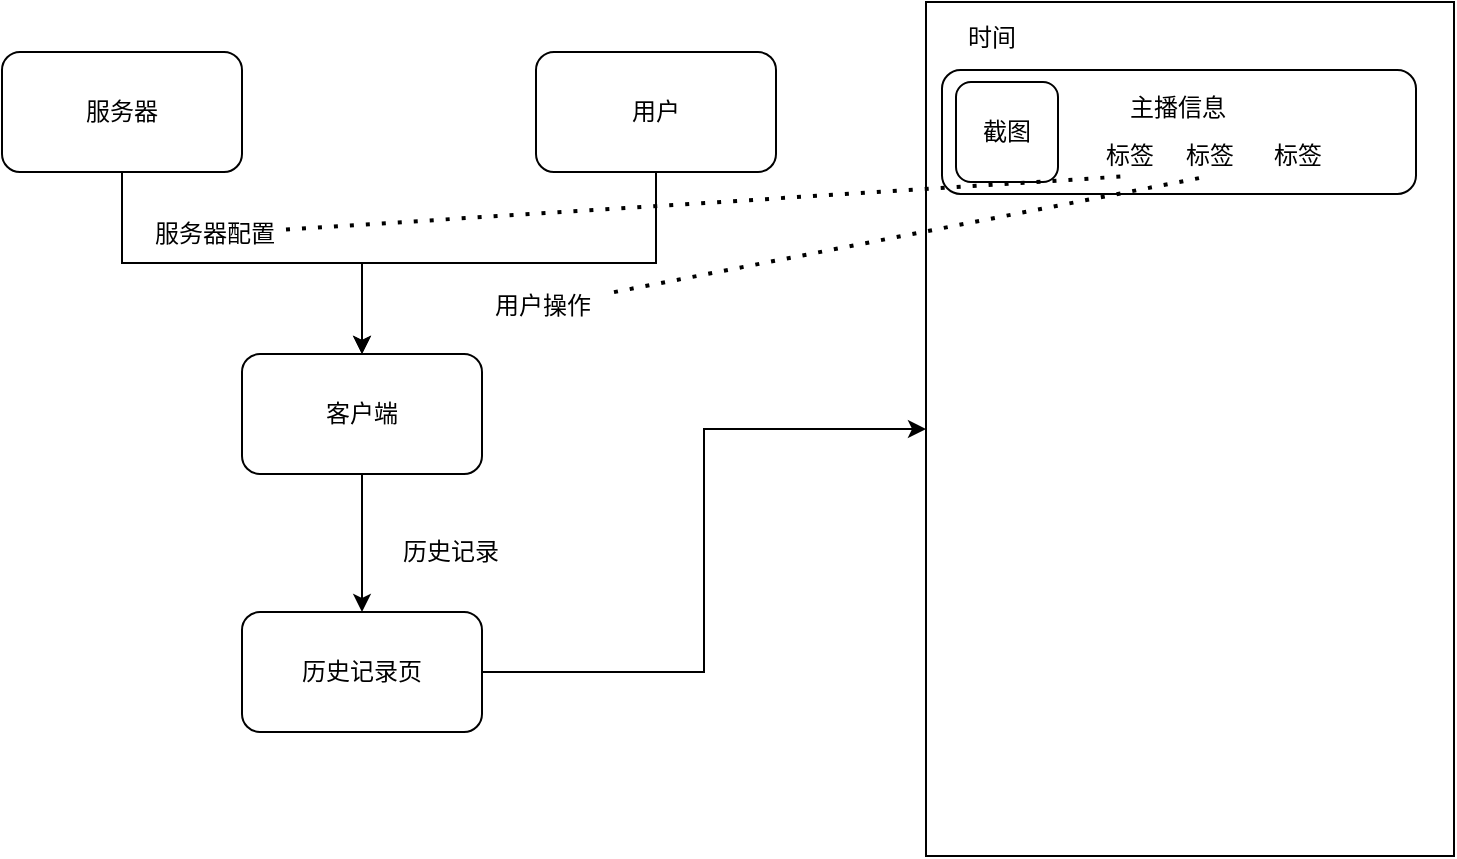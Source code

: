 <mxfile version="15.2.7" type="github" pages="4">
  <diagram id="qwXqPL1jZTqmXtVQwNe6" name="Page-1">
    <mxGraphModel dx="1422" dy="761" grid="0" gridSize="10" guides="1" tooltips="1" connect="1" arrows="1" fold="1" page="1" pageScale="1" pageWidth="827" pageHeight="1169" math="0" shadow="0">
      <root>
        <mxCell id="0" />
        <mxCell id="1" parent="0" />
        <mxCell id="ANcz5QHSVYEzU3Ld1evx-4" style="edgeStyle=orthogonalEdgeStyle;rounded=0;orthogonalLoop=1;jettySize=auto;html=1;exitX=0.5;exitY=1;exitDx=0;exitDy=0;" edge="1" parent="1" source="ANcz5QHSVYEzU3Ld1evx-1" target="ANcz5QHSVYEzU3Ld1evx-3">
          <mxGeometry relative="1" as="geometry" />
        </mxCell>
        <mxCell id="ANcz5QHSVYEzU3Ld1evx-1" value="服务器" style="rounded=1;whiteSpace=wrap;html=1;" vertex="1" parent="1">
          <mxGeometry x="40" y="123" width="120" height="60" as="geometry" />
        </mxCell>
        <mxCell id="ANcz5QHSVYEzU3Ld1evx-5" style="edgeStyle=orthogonalEdgeStyle;rounded=0;orthogonalLoop=1;jettySize=auto;html=1;exitX=0.5;exitY=1;exitDx=0;exitDy=0;" edge="1" parent="1" source="ANcz5QHSVYEzU3Ld1evx-2" target="ANcz5QHSVYEzU3Ld1evx-3">
          <mxGeometry relative="1" as="geometry" />
        </mxCell>
        <mxCell id="ANcz5QHSVYEzU3Ld1evx-2" value="用户" style="rounded=1;whiteSpace=wrap;html=1;" vertex="1" parent="1">
          <mxGeometry x="307" y="123" width="120" height="60" as="geometry" />
        </mxCell>
        <mxCell id="ANcz5QHSVYEzU3Ld1evx-7" style="edgeStyle=orthogonalEdgeStyle;rounded=0;orthogonalLoop=1;jettySize=auto;html=1;exitX=0.5;exitY=1;exitDx=0;exitDy=0;" edge="1" parent="1" source="ANcz5QHSVYEzU3Ld1evx-3" target="ANcz5QHSVYEzU3Ld1evx-6">
          <mxGeometry relative="1" as="geometry" />
        </mxCell>
        <mxCell id="ANcz5QHSVYEzU3Ld1evx-3" value="客户端" style="rounded=1;whiteSpace=wrap;html=1;" vertex="1" parent="1">
          <mxGeometry x="160" y="274" width="120" height="60" as="geometry" />
        </mxCell>
        <mxCell id="ANcz5QHSVYEzU3Ld1evx-20" style="edgeStyle=orthogonalEdgeStyle;rounded=0;orthogonalLoop=1;jettySize=auto;html=1;exitX=1;exitY=0.5;exitDx=0;exitDy=0;" edge="1" parent="1" source="ANcz5QHSVYEzU3Ld1evx-6" target="ANcz5QHSVYEzU3Ld1evx-12">
          <mxGeometry relative="1" as="geometry" />
        </mxCell>
        <mxCell id="ANcz5QHSVYEzU3Ld1evx-6" value="历史记录页" style="rounded=1;whiteSpace=wrap;html=1;" vertex="1" parent="1">
          <mxGeometry x="160" y="403" width="120" height="60" as="geometry" />
        </mxCell>
        <mxCell id="ANcz5QHSVYEzU3Ld1evx-8" value="服务器配置" style="text;html=1;strokeColor=none;fillColor=none;align=center;verticalAlign=middle;whiteSpace=wrap;rounded=0;" vertex="1" parent="1">
          <mxGeometry x="111" y="204" width="71" height="20" as="geometry" />
        </mxCell>
        <mxCell id="ANcz5QHSVYEzU3Ld1evx-9" value="用户操作" style="text;html=1;strokeColor=none;fillColor=none;align=center;verticalAlign=middle;whiteSpace=wrap;rounded=0;" vertex="1" parent="1">
          <mxGeometry x="275" y="240" width="71" height="20" as="geometry" />
        </mxCell>
        <mxCell id="ANcz5QHSVYEzU3Ld1evx-10" value="历史记录" style="text;html=1;strokeColor=none;fillColor=none;align=center;verticalAlign=middle;whiteSpace=wrap;rounded=0;" vertex="1" parent="1">
          <mxGeometry x="229" y="363" width="71" height="20" as="geometry" />
        </mxCell>
        <mxCell id="ANcz5QHSVYEzU3Ld1evx-12" value="" style="rounded=0;whiteSpace=wrap;html=1;" vertex="1" parent="1">
          <mxGeometry x="502" y="98" width="264" height="427" as="geometry" />
        </mxCell>
        <mxCell id="ANcz5QHSVYEzU3Ld1evx-13" value="" style="rounded=1;whiteSpace=wrap;html=1;" vertex="1" parent="1">
          <mxGeometry x="510" y="132" width="237" height="62" as="geometry" />
        </mxCell>
        <mxCell id="ANcz5QHSVYEzU3Ld1evx-14" value="截图" style="rounded=1;whiteSpace=wrap;html=1;" vertex="1" parent="1">
          <mxGeometry x="517" y="138" width="51" height="50" as="geometry" />
        </mxCell>
        <mxCell id="ANcz5QHSVYEzU3Ld1evx-15" value="标签" style="text;html=1;strokeColor=none;fillColor=none;align=center;verticalAlign=middle;whiteSpace=wrap;rounded=0;" vertex="1" parent="1">
          <mxGeometry x="584" y="165" width="40" height="20" as="geometry" />
        </mxCell>
        <mxCell id="ANcz5QHSVYEzU3Ld1evx-16" value="时间" style="text;html=1;strokeColor=none;fillColor=none;align=center;verticalAlign=middle;whiteSpace=wrap;rounded=0;" vertex="1" parent="1">
          <mxGeometry x="515" y="106" width="40" height="20" as="geometry" />
        </mxCell>
        <mxCell id="ANcz5QHSVYEzU3Ld1evx-17" value="标签" style="text;html=1;strokeColor=none;fillColor=none;align=center;verticalAlign=middle;whiteSpace=wrap;rounded=0;" vertex="1" parent="1">
          <mxGeometry x="624" y="165" width="40" height="20" as="geometry" />
        </mxCell>
        <mxCell id="ANcz5QHSVYEzU3Ld1evx-18" value="标签" style="text;html=1;strokeColor=none;fillColor=none;align=center;verticalAlign=middle;whiteSpace=wrap;rounded=0;" vertex="1" parent="1">
          <mxGeometry x="668" y="165" width="40" height="20" as="geometry" />
        </mxCell>
        <mxCell id="ANcz5QHSVYEzU3Ld1evx-19" value="主播信息" style="text;html=1;strokeColor=none;fillColor=none;align=center;verticalAlign=middle;whiteSpace=wrap;rounded=0;" vertex="1" parent="1">
          <mxGeometry x="588" y="141" width="80" height="20" as="geometry" />
        </mxCell>
        <mxCell id="ANcz5QHSVYEzU3Ld1evx-21" value="" style="endArrow=none;dashed=1;html=1;dashPattern=1 3;strokeWidth=2;entryX=0.5;entryY=1;entryDx=0;entryDy=0;" edge="1" parent="1" source="ANcz5QHSVYEzU3Ld1evx-9" target="ANcz5QHSVYEzU3Ld1evx-17">
          <mxGeometry width="50" height="50" relative="1" as="geometry">
            <mxPoint x="387" y="401" as="sourcePoint" />
            <mxPoint x="437" y="351" as="targetPoint" />
          </mxGeometry>
        </mxCell>
        <mxCell id="ANcz5QHSVYEzU3Ld1evx-23" value="" style="endArrow=none;dashed=1;html=1;dashPattern=1 3;strokeWidth=2;entryX=0.5;entryY=1;entryDx=0;entryDy=0;" edge="1" parent="1" source="ANcz5QHSVYEzU3Ld1evx-8" target="ANcz5QHSVYEzU3Ld1evx-15">
          <mxGeometry width="50" height="50" relative="1" as="geometry">
            <mxPoint x="326" y="360" as="sourcePoint" />
            <mxPoint x="376" y="310" as="targetPoint" />
          </mxGeometry>
        </mxCell>
      </root>
    </mxGraphModel>
  </diagram>
  <diagram id="qm72mRrXHzzx4t9o1tpg" name="Page-2">
    <mxGraphModel dx="1422" dy="761" grid="0" gridSize="10" guides="1" tooltips="1" connect="1" arrows="1" fold="1" page="1" pageScale="1" pageWidth="827" pageHeight="1169" math="0" shadow="0">
      <root>
        <mxCell id="htBjH8hkSd672Z7_vThz-0" />
        <mxCell id="htBjH8hkSd672Z7_vThz-1" parent="htBjH8hkSd672Z7_vThz-0" />
        <mxCell id="htBjH8hkSd672Z7_vThz-11" style="edgeStyle=orthogonalEdgeStyle;rounded=0;orthogonalLoop=1;jettySize=auto;html=1;exitX=0.25;exitY=1;exitDx=0;exitDy=0;entryX=0.25;entryY=0;entryDx=0;entryDy=0;fillColor=#dae8fc;strokeColor=#6c8ebf;" edge="1" parent="htBjH8hkSd672Z7_vThz-1" source="htBjH8hkSd672Z7_vThz-2" target="htBjH8hkSd672Z7_vThz-10">
          <mxGeometry relative="1" as="geometry" />
        </mxCell>
        <mxCell id="htBjH8hkSd672Z7_vThz-2" value="用户A" style="rounded=1;whiteSpace=wrap;html=1;" vertex="1" parent="htBjH8hkSd672Z7_vThz-1">
          <mxGeometry x="192" y="110" width="120" height="60" as="geometry" />
        </mxCell>
        <mxCell id="htBjH8hkSd672Z7_vThz-14" style="edgeStyle=orthogonalEdgeStyle;rounded=0;orthogonalLoop=1;jettySize=auto;html=1;exitX=0.5;exitY=1;exitDx=0;exitDy=0;fillColor=#f8cecc;strokeColor=#b85450;" edge="1" parent="htBjH8hkSd672Z7_vThz-1" source="htBjH8hkSd672Z7_vThz-3" target="htBjH8hkSd672Z7_vThz-10">
          <mxGeometry relative="1" as="geometry" />
        </mxCell>
        <mxCell id="htBjH8hkSd672Z7_vThz-3" value="用户B" style="rounded=1;whiteSpace=wrap;html=1;" vertex="1" parent="htBjH8hkSd672Z7_vThz-1">
          <mxGeometry x="396" y="110" width="120" height="60" as="geometry" />
        </mxCell>
        <mxCell id="htBjH8hkSd672Z7_vThz-17" style="edgeStyle=orthogonalEdgeStyle;rounded=0;orthogonalLoop=1;jettySize=auto;html=1;exitX=0.5;exitY=1;exitDx=0;exitDy=0;entryX=0.75;entryY=0;entryDx=0;entryDy=0;fillColor=#e1d5e7;strokeColor=#9673a6;" edge="1" parent="htBjH8hkSd672Z7_vThz-1" source="htBjH8hkSd672Z7_vThz-4" target="htBjH8hkSd672Z7_vThz-10">
          <mxGeometry relative="1" as="geometry" />
        </mxCell>
        <mxCell id="htBjH8hkSd672Z7_vThz-4" value="用户C" style="rounded=1;whiteSpace=wrap;html=1;" vertex="1" parent="htBjH8hkSd672Z7_vThz-1">
          <mxGeometry x="605" y="110" width="120" height="60" as="geometry" />
        </mxCell>
        <mxCell id="htBjH8hkSd672Z7_vThz-5" value="记录A" style="rounded=1;whiteSpace=wrap;html=1;" vertex="1" parent="htBjH8hkSd672Z7_vThz-1">
          <mxGeometry x="184" y="494" width="120" height="60" as="geometry" />
        </mxCell>
        <mxCell id="htBjH8hkSd672Z7_vThz-6" value="记录B" style="rounded=1;whiteSpace=wrap;html=1;" vertex="1" parent="htBjH8hkSd672Z7_vThz-1">
          <mxGeometry x="396" y="496" width="120" height="60" as="geometry" />
        </mxCell>
        <mxCell id="htBjH8hkSd672Z7_vThz-7" value="记录C" style="rounded=1;whiteSpace=wrap;html=1;" vertex="1" parent="htBjH8hkSd672Z7_vThz-1">
          <mxGeometry x="595" y="494" width="120" height="60" as="geometry" />
        </mxCell>
        <mxCell id="htBjH8hkSd672Z7_vThz-13" style="edgeStyle=orthogonalEdgeStyle;rounded=0;orthogonalLoop=1;jettySize=auto;html=1;exitX=0.25;exitY=1;exitDx=0;exitDy=0;fillColor=#dae8fc;strokeColor=#6c8ebf;" edge="1" parent="htBjH8hkSd672Z7_vThz-1" source="htBjH8hkSd672Z7_vThz-8" target="htBjH8hkSd672Z7_vThz-5">
          <mxGeometry relative="1" as="geometry" />
        </mxCell>
        <mxCell id="htBjH8hkSd672Z7_vThz-16" style="edgeStyle=orthogonalEdgeStyle;rounded=0;orthogonalLoop=1;jettySize=auto;html=1;exitX=0.5;exitY=1;exitDx=0;exitDy=0;fillColor=#f8cecc;strokeColor=#b85450;" edge="1" parent="htBjH8hkSd672Z7_vThz-1" source="htBjH8hkSd672Z7_vThz-8" target="htBjH8hkSd672Z7_vThz-6">
          <mxGeometry relative="1" as="geometry" />
        </mxCell>
        <mxCell id="htBjH8hkSd672Z7_vThz-19" style="edgeStyle=orthogonalEdgeStyle;rounded=0;orthogonalLoop=1;jettySize=auto;html=1;exitX=0.75;exitY=1;exitDx=0;exitDy=0;fillColor=#e1d5e7;strokeColor=#9673a6;" edge="1" parent="htBjH8hkSd672Z7_vThz-1" source="htBjH8hkSd672Z7_vThz-8" target="htBjH8hkSd672Z7_vThz-7">
          <mxGeometry relative="1" as="geometry" />
        </mxCell>
        <mxCell id="htBjH8hkSd672Z7_vThz-8" value="客户端" style="rounded=1;whiteSpace=wrap;html=1;" vertex="1" parent="htBjH8hkSd672Z7_vThz-1">
          <mxGeometry x="396" y="366" width="120" height="60" as="geometry" />
        </mxCell>
        <mxCell id="htBjH8hkSd672Z7_vThz-12" style="edgeStyle=orthogonalEdgeStyle;rounded=0;orthogonalLoop=1;jettySize=auto;html=1;exitX=0.25;exitY=1;exitDx=0;exitDy=0;entryX=0.25;entryY=0;entryDx=0;entryDy=0;fillColor=#dae8fc;strokeColor=#6c8ebf;" edge="1" parent="htBjH8hkSd672Z7_vThz-1" source="htBjH8hkSd672Z7_vThz-10" target="htBjH8hkSd672Z7_vThz-8">
          <mxGeometry relative="1" as="geometry" />
        </mxCell>
        <mxCell id="htBjH8hkSd672Z7_vThz-15" style="edgeStyle=orthogonalEdgeStyle;rounded=0;orthogonalLoop=1;jettySize=auto;html=1;exitX=0.5;exitY=1;exitDx=0;exitDy=0;entryX=0.5;entryY=0;entryDx=0;entryDy=0;fillColor=#f8cecc;strokeColor=#b85450;" edge="1" parent="htBjH8hkSd672Z7_vThz-1" source="htBjH8hkSd672Z7_vThz-10" target="htBjH8hkSd672Z7_vThz-8">
          <mxGeometry relative="1" as="geometry" />
        </mxCell>
        <mxCell id="htBjH8hkSd672Z7_vThz-18" style="edgeStyle=orthogonalEdgeStyle;rounded=0;orthogonalLoop=1;jettySize=auto;html=1;exitX=0.75;exitY=1;exitDx=0;exitDy=0;entryX=0.75;entryY=0;entryDx=0;entryDy=0;fillColor=#e1d5e7;strokeColor=#9673a6;" edge="1" parent="htBjH8hkSd672Z7_vThz-1" source="htBjH8hkSd672Z7_vThz-10" target="htBjH8hkSd672Z7_vThz-8">
          <mxGeometry relative="1" as="geometry" />
        </mxCell>
        <mxCell id="htBjH8hkSd672Z7_vThz-10" value="摄像头" style="rounded=1;whiteSpace=wrap;html=1;" vertex="1" parent="htBjH8hkSd672Z7_vThz-1">
          <mxGeometry x="396" y="254" width="120" height="60" as="geometry" />
        </mxCell>
      </root>
    </mxGraphModel>
  </diagram>
  <diagram id="Tmn17SFZwEzmoj3P6PJq" name="Page-3">
    <mxGraphModel dx="1422" dy="761" grid="0" gridSize="10" guides="1" tooltips="1" connect="1" arrows="1" fold="1" page="1" pageScale="1" pageWidth="827" pageHeight="1169" math="0" shadow="0">
      <root>
        <mxCell id="HSPwLinC1GMeOqthtuMj-0" />
        <mxCell id="HSPwLinC1GMeOqthtuMj-1" parent="HSPwLinC1GMeOqthtuMj-0" />
        <mxCell id="eZL0K9XpjZAKx-9QoNFF-16" style="edgeStyle=orthogonalEdgeStyle;rounded=0;orthogonalLoop=1;jettySize=auto;html=1;exitX=1;exitY=0.5;exitDx=0;exitDy=0;entryX=0;entryY=0.5;entryDx=0;entryDy=0;" edge="1" parent="HSPwLinC1GMeOqthtuMj-1" source="eZL0K9XpjZAKx-9QoNFF-0" target="eZL0K9XpjZAKx-9QoNFF-8">
          <mxGeometry relative="1" as="geometry" />
        </mxCell>
        <mxCell id="eZL0K9XpjZAKx-9QoNFF-0" value="" style="rounded=0;whiteSpace=wrap;html=1;" vertex="1" parent="HSPwLinC1GMeOqthtuMj-1">
          <mxGeometry x="22" y="81" width="264" height="427" as="geometry" />
        </mxCell>
        <mxCell id="eZL0K9XpjZAKx-9QoNFF-1" value="" style="rounded=1;whiteSpace=wrap;html=1;" vertex="1" parent="HSPwLinC1GMeOqthtuMj-1">
          <mxGeometry x="30" y="115" width="237" height="62" as="geometry" />
        </mxCell>
        <mxCell id="eZL0K9XpjZAKx-9QoNFF-2" value="截图" style="rounded=1;whiteSpace=wrap;html=1;" vertex="1" parent="HSPwLinC1GMeOqthtuMj-1">
          <mxGeometry x="37" y="121" width="51" height="50" as="geometry" />
        </mxCell>
        <mxCell id="eZL0K9XpjZAKx-9QoNFF-3" value="标签" style="text;html=1;strokeColor=none;fillColor=none;align=center;verticalAlign=middle;whiteSpace=wrap;rounded=0;" vertex="1" parent="HSPwLinC1GMeOqthtuMj-1">
          <mxGeometry x="104" y="148" width="40" height="20" as="geometry" />
        </mxCell>
        <mxCell id="eZL0K9XpjZAKx-9QoNFF-4" value="时间" style="text;html=1;strokeColor=none;fillColor=none;align=center;verticalAlign=middle;whiteSpace=wrap;rounded=0;" vertex="1" parent="HSPwLinC1GMeOqthtuMj-1">
          <mxGeometry x="35" y="89" width="40" height="20" as="geometry" />
        </mxCell>
        <mxCell id="eZL0K9XpjZAKx-9QoNFF-5" value="标签" style="text;html=1;strokeColor=none;fillColor=none;align=center;verticalAlign=middle;whiteSpace=wrap;rounded=0;" vertex="1" parent="HSPwLinC1GMeOqthtuMj-1">
          <mxGeometry x="144" y="148" width="40" height="20" as="geometry" />
        </mxCell>
        <mxCell id="eZL0K9XpjZAKx-9QoNFF-6" value="标签" style="text;html=1;strokeColor=none;fillColor=none;align=center;verticalAlign=middle;whiteSpace=wrap;rounded=0;" vertex="1" parent="HSPwLinC1GMeOqthtuMj-1">
          <mxGeometry x="188" y="148" width="40" height="20" as="geometry" />
        </mxCell>
        <mxCell id="eZL0K9XpjZAKx-9QoNFF-7" value="主播信息" style="text;html=1;strokeColor=none;fillColor=none;align=center;verticalAlign=middle;whiteSpace=wrap;rounded=0;" vertex="1" parent="HSPwLinC1GMeOqthtuMj-1">
          <mxGeometry x="108" y="124" width="80" height="20" as="geometry" />
        </mxCell>
        <mxCell id="eZL0K9XpjZAKx-9QoNFF-25" style="edgeStyle=orthogonalEdgeStyle;rounded=0;orthogonalLoop=1;jettySize=auto;html=1;exitX=1;exitY=0.5;exitDx=0;exitDy=0;entryX=0;entryY=0.5;entryDx=0;entryDy=0;" edge="1" parent="HSPwLinC1GMeOqthtuMj-1" source="eZL0K9XpjZAKx-9QoNFF-8" target="eZL0K9XpjZAKx-9QoNFF-17">
          <mxGeometry relative="1" as="geometry" />
        </mxCell>
        <mxCell id="eZL0K9XpjZAKx-9QoNFF-8" value="" style="rounded=0;whiteSpace=wrap;html=1;" vertex="1" parent="HSPwLinC1GMeOqthtuMj-1">
          <mxGeometry x="365" y="81" width="264" height="427" as="geometry" />
        </mxCell>
        <mxCell id="eZL0K9XpjZAKx-9QoNFF-9" value="" style="rounded=1;whiteSpace=wrap;html=1;" vertex="1" parent="HSPwLinC1GMeOqthtuMj-1">
          <mxGeometry x="373" y="115" width="237" height="215" as="geometry" />
        </mxCell>
        <mxCell id="eZL0K9XpjZAKx-9QoNFF-10" value="录播/直播流" style="rounded=1;whiteSpace=wrap;html=1;" vertex="1" parent="HSPwLinC1GMeOqthtuMj-1">
          <mxGeometry x="380" y="121" width="215" height="160" as="geometry" />
        </mxCell>
        <mxCell id="eZL0K9XpjZAKx-9QoNFF-11" value="标签" style="text;html=1;strokeColor=none;fillColor=none;align=center;verticalAlign=middle;whiteSpace=wrap;rounded=0;" vertex="1" parent="HSPwLinC1GMeOqthtuMj-1">
          <mxGeometry x="393" y="307" width="40" height="20" as="geometry" />
        </mxCell>
        <mxCell id="eZL0K9XpjZAKx-9QoNFF-12" value="时间" style="text;html=1;strokeColor=none;fillColor=none;align=center;verticalAlign=middle;whiteSpace=wrap;rounded=0;" vertex="1" parent="HSPwLinC1GMeOqthtuMj-1">
          <mxGeometry x="378" y="89" width="40" height="20" as="geometry" />
        </mxCell>
        <mxCell id="eZL0K9XpjZAKx-9QoNFF-13" value="标签" style="text;html=1;strokeColor=none;fillColor=none;align=center;verticalAlign=middle;whiteSpace=wrap;rounded=0;" vertex="1" parent="HSPwLinC1GMeOqthtuMj-1">
          <mxGeometry x="430" y="307" width="40" height="20" as="geometry" />
        </mxCell>
        <mxCell id="eZL0K9XpjZAKx-9QoNFF-14" value="标签" style="text;html=1;strokeColor=none;fillColor=none;align=center;verticalAlign=middle;whiteSpace=wrap;rounded=0;" vertex="1" parent="HSPwLinC1GMeOqthtuMj-1">
          <mxGeometry x="484" y="307" width="40" height="20" as="geometry" />
        </mxCell>
        <mxCell id="eZL0K9XpjZAKx-9QoNFF-15" value="主播信息" style="text;html=1;strokeColor=none;fillColor=none;align=center;verticalAlign=middle;whiteSpace=wrap;rounded=0;" vertex="1" parent="HSPwLinC1GMeOqthtuMj-1">
          <mxGeometry x="390" y="287" width="80" height="20" as="geometry" />
        </mxCell>
        <mxCell id="eZL0K9XpjZAKx-9QoNFF-17" value="录播间/直播间" style="rounded=0;whiteSpace=wrap;html=1;" vertex="1" parent="HSPwLinC1GMeOqthtuMj-1">
          <mxGeometry x="706" y="81" width="264" height="427" as="geometry" />
        </mxCell>
        <mxCell id="eZL0K9XpjZAKx-9QoNFF-26" value="历史记录" style="rounded=1;whiteSpace=wrap;html=1;" vertex="1" parent="HSPwLinC1GMeOqthtuMj-1">
          <mxGeometry x="707" y="330" width="117" height="124" as="geometry" />
        </mxCell>
        <mxCell id="eZL0K9XpjZAKx-9QoNFF-27" value="视线跟踪" style="text;html=1;align=center;verticalAlign=middle;resizable=0;points=[];autosize=1;strokeColor=none;fillColor=none;" vertex="1" parent="HSPwLinC1GMeOqthtuMj-1">
          <mxGeometry x="286" y="269" width="58" height="18" as="geometry" />
        </mxCell>
        <mxCell id="eZL0K9XpjZAKx-9QoNFF-28" value="视线跟踪" style="text;html=1;align=center;verticalAlign=middle;resizable=0;points=[];autosize=1;strokeColor=none;fillColor=none;" vertex="1" parent="HSPwLinC1GMeOqthtuMj-1">
          <mxGeometry x="636" y="271" width="58" height="18" as="geometry" />
        </mxCell>
        <mxCell id="eZL0K9XpjZAKx-9QoNFF-29" value="跳转进入" style="text;html=1;strokeColor=none;fillColor=none;align=center;verticalAlign=middle;whiteSpace=wrap;rounded=0;" vertex="1" parent="HSPwLinC1GMeOqthtuMj-1">
          <mxGeometry x="639" y="300" width="52" height="20" as="geometry" />
        </mxCell>
        <mxCell id="eZL0K9XpjZAKx-9QoNFF-30" value="调整UI" style="text;html=1;strokeColor=none;fillColor=none;align=center;verticalAlign=middle;whiteSpace=wrap;rounded=0;" vertex="1" parent="HSPwLinC1GMeOqthtuMj-1">
          <mxGeometry x="293" y="304" width="40" height="20" as="geometry" />
        </mxCell>
      </root>
    </mxGraphModel>
  </diagram>
  <diagram id="TzXUBDUp3NAncEFZr1VJ" name="Page-4">
    <mxGraphModel dx="1422" dy="761" grid="0" gridSize="10" guides="1" tooltips="1" connect="1" arrows="1" fold="1" page="1" pageScale="1" pageWidth="827" pageHeight="1169" math="0" shadow="0">
      <root>
        <mxCell id="DjuHmOukHgRCdNLXCys_-0" />
        <mxCell id="DjuHmOukHgRCdNLXCys_-1" parent="DjuHmOukHgRCdNLXCys_-0" />
        <mxCell id="3ym4OhCXw7hQ7-ODtTmE-0" value="" style="rounded=0;whiteSpace=wrap;html=1;" vertex="1" parent="DjuHmOukHgRCdNLXCys_-1">
          <mxGeometry x="22" y="81" width="264" height="427" as="geometry" />
        </mxCell>
        <mxCell id="3ym4OhCXw7hQ7-ODtTmE-29" style="edgeStyle=orthogonalEdgeStyle;rounded=0;orthogonalLoop=1;jettySize=auto;html=1;exitX=1;exitY=0.5;exitDx=0;exitDy=0;" edge="1" parent="DjuHmOukHgRCdNLXCys_-1" source="3ym4OhCXw7hQ7-ODtTmE-1" target="3ym4OhCXw7hQ7-ODtTmE-10">
          <mxGeometry relative="1" as="geometry" />
        </mxCell>
        <mxCell id="3ym4OhCXw7hQ7-ODtTmE-1" value="" style="rounded=1;whiteSpace=wrap;html=1;" vertex="1" parent="DjuHmOukHgRCdNLXCys_-1">
          <mxGeometry x="30" y="115" width="237" height="62" as="geometry" />
        </mxCell>
        <mxCell id="3ym4OhCXw7hQ7-ODtTmE-2" value="截图" style="rounded=1;whiteSpace=wrap;html=1;" vertex="1" parent="DjuHmOukHgRCdNLXCys_-1">
          <mxGeometry x="37" y="121" width="51" height="50" as="geometry" />
        </mxCell>
        <mxCell id="3ym4OhCXw7hQ7-ODtTmE-3" value="标签" style="text;html=1;strokeColor=none;fillColor=none;align=center;verticalAlign=middle;whiteSpace=wrap;rounded=0;" vertex="1" parent="DjuHmOukHgRCdNLXCys_-1">
          <mxGeometry x="104" y="148" width="40" height="20" as="geometry" />
        </mxCell>
        <mxCell id="3ym4OhCXw7hQ7-ODtTmE-4" value="时间" style="text;html=1;strokeColor=none;fillColor=none;align=center;verticalAlign=middle;whiteSpace=wrap;rounded=0;" vertex="1" parent="DjuHmOukHgRCdNLXCys_-1">
          <mxGeometry x="35" y="89" width="40" height="20" as="geometry" />
        </mxCell>
        <mxCell id="3ym4OhCXw7hQ7-ODtTmE-5" value="标签" style="text;html=1;strokeColor=none;fillColor=none;align=center;verticalAlign=middle;whiteSpace=wrap;rounded=0;" vertex="1" parent="DjuHmOukHgRCdNLXCys_-1">
          <mxGeometry x="144" y="148" width="40" height="20" as="geometry" />
        </mxCell>
        <mxCell id="3ym4OhCXw7hQ7-ODtTmE-6" value="标签" style="text;html=1;strokeColor=none;fillColor=none;align=center;verticalAlign=middle;whiteSpace=wrap;rounded=0;" vertex="1" parent="DjuHmOukHgRCdNLXCys_-1">
          <mxGeometry x="188" y="148" width="40" height="20" as="geometry" />
        </mxCell>
        <mxCell id="3ym4OhCXw7hQ7-ODtTmE-7" value="主播信息" style="text;html=1;strokeColor=none;fillColor=none;align=center;verticalAlign=middle;whiteSpace=wrap;rounded=0;" vertex="1" parent="DjuHmOukHgRCdNLXCys_-1">
          <mxGeometry x="108" y="124" width="80" height="20" as="geometry" />
        </mxCell>
        <mxCell id="3ym4OhCXw7hQ7-ODtTmE-10" value="" style="rounded=0;whiteSpace=wrap;html=1;" vertex="1" parent="DjuHmOukHgRCdNLXCys_-1">
          <mxGeometry x="388" y="81" width="264" height="427" as="geometry" />
        </mxCell>
        <mxCell id="3ym4OhCXw7hQ7-ODtTmE-24" style="edgeStyle=orthogonalEdgeStyle;rounded=0;orthogonalLoop=1;jettySize=auto;html=1;exitX=1;exitY=0.5;exitDx=0;exitDy=0;" edge="1" parent="DjuHmOukHgRCdNLXCys_-1" source="3ym4OhCXw7hQ7-ODtTmE-12">
          <mxGeometry relative="1" as="geometry">
            <mxPoint x="784" y="224" as="targetPoint" />
          </mxGeometry>
        </mxCell>
        <mxCell id="3ym4OhCXw7hQ7-ODtTmE-12" value="截图" style="rounded=1;whiteSpace=wrap;html=1;" vertex="1" parent="DjuHmOukHgRCdNLXCys_-1">
          <mxGeometry x="417" y="129" width="207" height="189" as="geometry" />
        </mxCell>
        <mxCell id="3ym4OhCXw7hQ7-ODtTmE-14" value="时间" style="text;html=1;strokeColor=none;fillColor=none;align=center;verticalAlign=middle;whiteSpace=wrap;rounded=0;" vertex="1" parent="DjuHmOukHgRCdNLXCys_-1">
          <mxGeometry x="401" y="89" width="40" height="20" as="geometry" />
        </mxCell>
        <mxCell id="3ym4OhCXw7hQ7-ODtTmE-17" value="主播信息" style="text;html=1;strokeColor=none;fillColor=none;align=center;verticalAlign=middle;whiteSpace=wrap;rounded=0;" vertex="1" parent="DjuHmOukHgRCdNLXCys_-1">
          <mxGeometry x="468" y="322" width="80" height="20" as="geometry" />
        </mxCell>
        <mxCell id="3ym4OhCXw7hQ7-ODtTmE-18" value="" style="rounded=1;whiteSpace=wrap;html=1;" vertex="1" parent="DjuHmOukHgRCdNLXCys_-1">
          <mxGeometry x="405" y="371" width="225" height="113" as="geometry" />
        </mxCell>
        <mxCell id="3ym4OhCXw7hQ7-ODtTmE-19" value="标签" style="text;html=1;strokeColor=none;fillColor=none;align=center;verticalAlign=middle;whiteSpace=wrap;rounded=0;" vertex="1" parent="DjuHmOukHgRCdNLXCys_-1">
          <mxGeometry x="417" y="386" width="40" height="20" as="geometry" />
        </mxCell>
        <mxCell id="3ym4OhCXw7hQ7-ODtTmE-20" value="标签" style="text;html=1;strokeColor=none;fillColor=none;align=center;verticalAlign=middle;whiteSpace=wrap;rounded=0;" vertex="1" parent="DjuHmOukHgRCdNLXCys_-1">
          <mxGeometry x="454" y="384" width="40" height="20" as="geometry" />
        </mxCell>
        <mxCell id="3ym4OhCXw7hQ7-ODtTmE-21" value="标签" style="text;html=1;strokeColor=none;fillColor=none;align=center;verticalAlign=middle;whiteSpace=wrap;rounded=0;" vertex="1" parent="DjuHmOukHgRCdNLXCys_-1">
          <mxGeometry x="500" y="386" width="40" height="20" as="geometry" />
        </mxCell>
        <mxCell id="3ym4OhCXw7hQ7-ODtTmE-22" value="标签" style="text;html=1;strokeColor=none;fillColor=none;align=center;verticalAlign=middle;whiteSpace=wrap;rounded=0;" vertex="1" parent="DjuHmOukHgRCdNLXCys_-1">
          <mxGeometry x="553" y="384" width="40" height="20" as="geometry" />
        </mxCell>
        <mxCell id="3ym4OhCXw7hQ7-ODtTmE-23" value="图片编辑页" style="text;html=1;strokeColor=none;fillColor=none;align=center;verticalAlign=middle;whiteSpace=wrap;rounded=0;" vertex="1" parent="DjuHmOukHgRCdNLXCys_-1">
          <mxGeometry x="690" y="193" width="65" height="20" as="geometry" />
        </mxCell>
        <mxCell id="3ym4OhCXw7hQ7-ODtTmE-26" style="edgeStyle=orthogonalEdgeStyle;rounded=0;orthogonalLoop=1;jettySize=auto;html=1;exitX=1;exitY=0.25;exitDx=0;exitDy=0;" edge="1" parent="DjuHmOukHgRCdNLXCys_-1" source="3ym4OhCXw7hQ7-ODtTmE-25">
          <mxGeometry relative="1" as="geometry">
            <mxPoint x="769" y="456" as="targetPoint" />
          </mxGeometry>
        </mxCell>
        <mxCell id="3ym4OhCXw7hQ7-ODtTmE-25" value="&lt;font style=&quot;font-size: 30px&quot;&gt;+&lt;/font&gt;" style="text;html=1;strokeColor=none;fillColor=none;align=center;verticalAlign=middle;whiteSpace=wrap;rounded=0;" vertex="1" parent="DjuHmOukHgRCdNLXCys_-1">
          <mxGeometry x="572" y="451" width="40" height="20" as="geometry" />
        </mxCell>
        <mxCell id="3ym4OhCXw7hQ7-ODtTmE-27" value="便签编辑" style="text;html=1;strokeColor=none;fillColor=none;align=center;verticalAlign=middle;whiteSpace=wrap;rounded=0;" vertex="1" parent="DjuHmOukHgRCdNLXCys_-1">
          <mxGeometry x="670" y="431" width="61" height="20" as="geometry" />
        </mxCell>
        <mxCell id="3ym4OhCXw7hQ7-ODtTmE-28" value="长按进入" style="text;html=1;strokeColor=none;fillColor=none;align=center;verticalAlign=middle;whiteSpace=wrap;rounded=0;" vertex="1" parent="DjuHmOukHgRCdNLXCys_-1">
          <mxGeometry x="314" y="306" width="55" height="20" as="geometry" />
        </mxCell>
      </root>
    </mxGraphModel>
  </diagram>
</mxfile>
